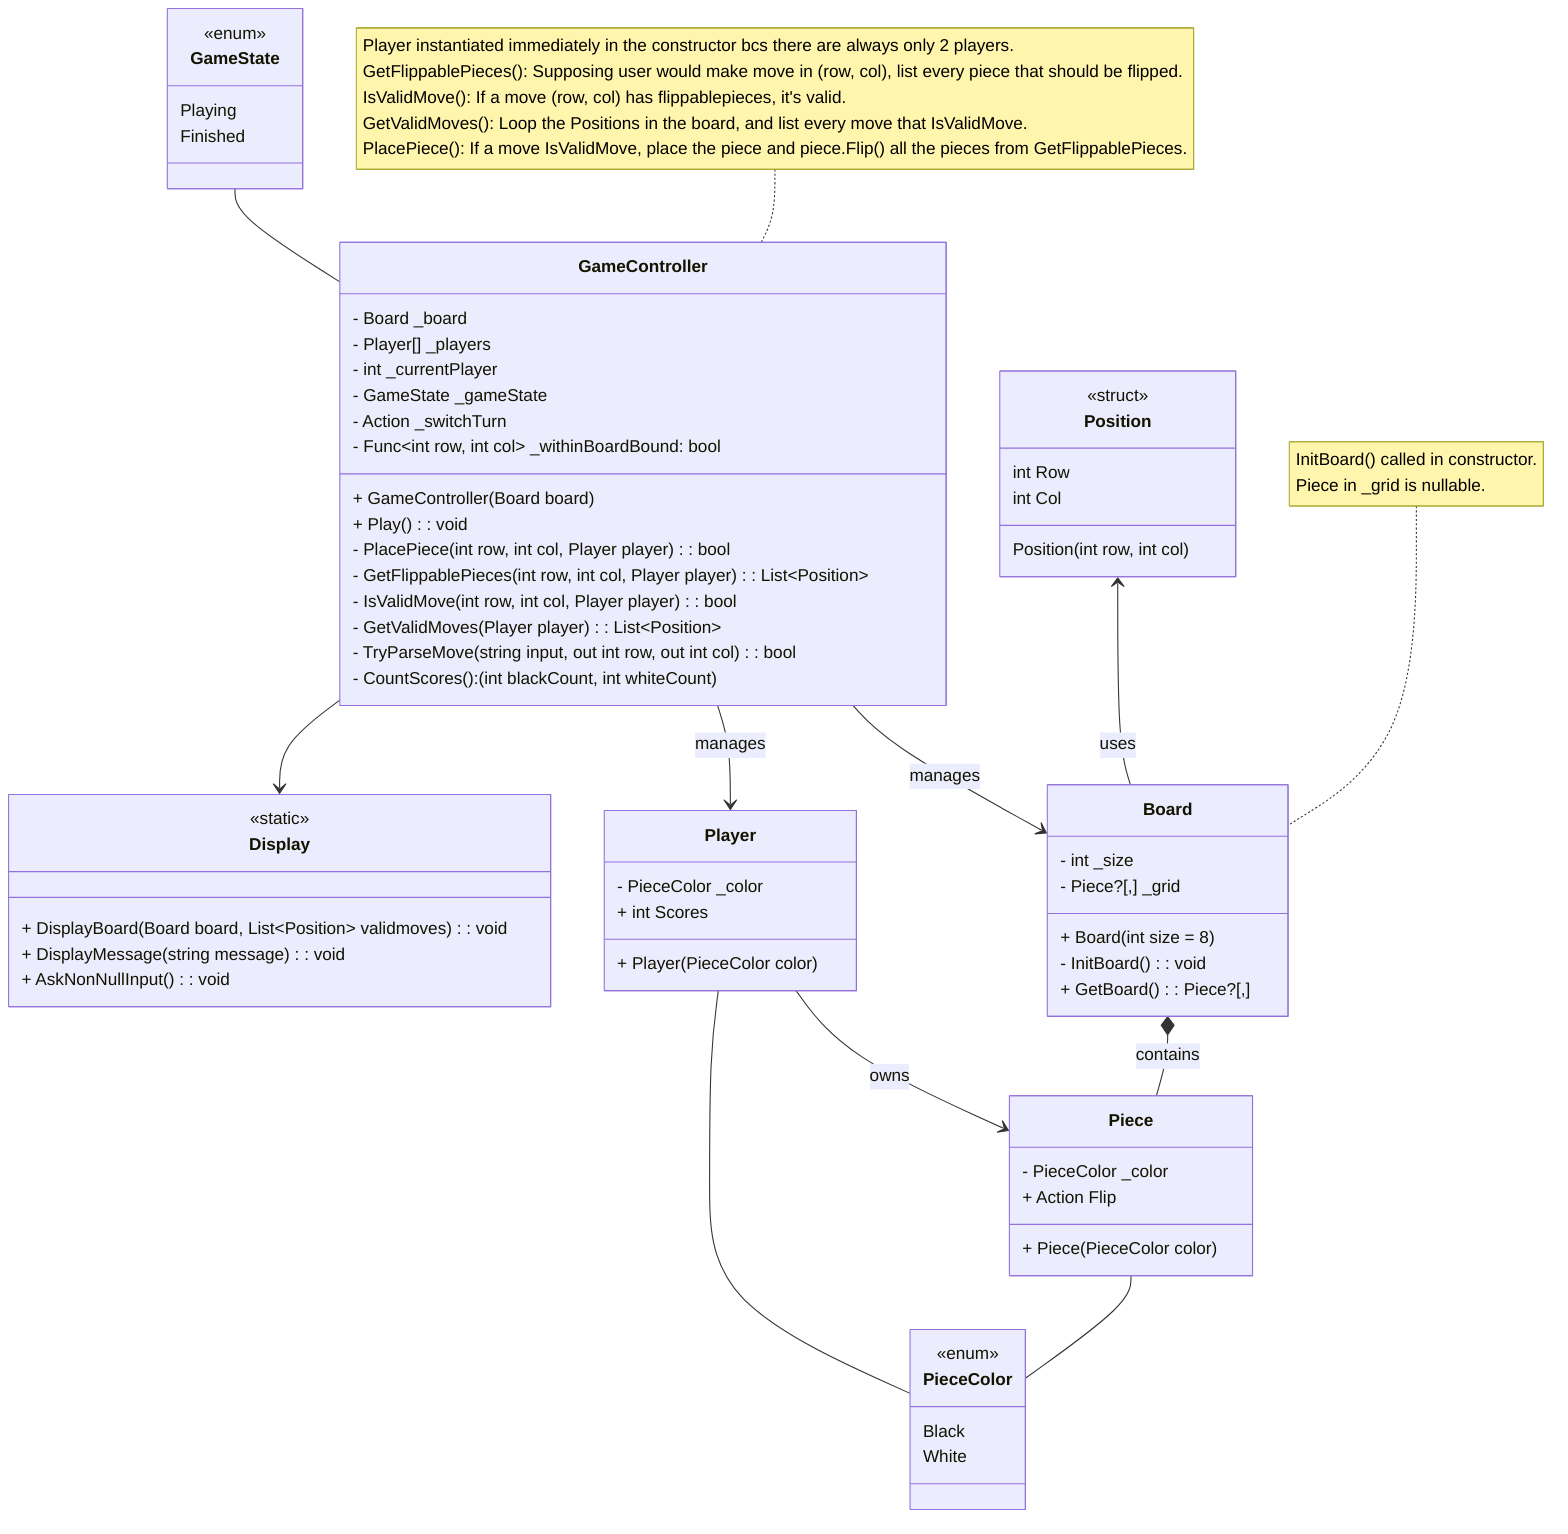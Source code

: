 classDiagram
    GameController --> Board : manages
    GameController --> Player : manages
    GameState -- GameController
    GameController --> Display
    Board *-- Piece : contains
    Position <-- Board : uses
    Player --> Piece : owns
    Player -- PieceColor
    Piece -- PieceColor

    class Display {
        <<static>>
        + DisplayBoard(Board board, List~Position~ validmoves): void
        + DisplayMessage(string message): void
        + AskNonNullInput( ): void
    }

    class GameController {
        - Board _board
        - Player[] _players
        - int _currentPlayer
        - GameState _gameState
        - Action _switchTurn
        - Func~int row, int col~ _withinBoardBound: bool
        + GameController(Board board)
        + Play(): void
        - PlacePiece(int row, int col, Player player): bool
        - GetFlippablePieces(int row, int col, Player player): List~Position~
        - IsValidMove(int row, int col, Player player): bool
        - GetValidMoves(Player player): List~Position~
        - TryParseMove(string input, out int row, out int col): bool
        - CountScores(): (int blackCount, int whiteCount)
    }
    note for GameController "Player instantiated immediately in the constructor bcs there are always only 2 players.
    GetFlippablePieces(): Supposing user would make move in (row, col), list every piece that should be flipped.
    IsValidMove(): If a move (row, col) has flippablepieces, it's valid.
    GetValidMoves(): Loop the Positions in the board, and list every move that IsValidMove.
    PlacePiece(): If a move IsValidMove, place the piece and piece.Flip() all the pieces from GetFlippablePieces.
    "

    class Board {
        - int _size
        - Piece?[,] _grid
        + Board(int size = 8)
        - InitBoard(): void
        + GetBoard(): Piece?[,]
    }
    note for Board "InitBoard() called in constructor.
    Piece in _grid is nullable."

    class Piece {
        - PieceColor _color
        + Action Flip
        + Piece(PieceColor color)
    }

    class Player {
        - PieceColor _color
        + int Scores
        + Player(PieceColor color)
    }

    class Position {
        <<struct>>
        int Row
        int Col
        Position(int row, int col)
    }

    class PieceColor {
        <<enum>>
        Black
        White
    }
    %% Black marked with X, White marked with O

    class GameState {
        <<enum>>
        Playing
        Finished
    }


%% Rules:

%% 2 players (Black & White), on 8x8 board.

%% Initial board: 4 pieces at the center with this configuration:
%% W B
%% B W

%% Black moves first.

%% Black (White) place a black (white) piece on the board, 
%% in such a way that there is at least one straight 
%% (horizontal, vertical, or diagonal) occupied line 
%% between the new piece and another black (white) piece, 
%% with one or more contiguous white (black) pieces between them.

%% After placing the piece, 
%% Black (White) flips all white pieces lying on a straight line
%% between the new piece and any existing black (white) pieces.

%% All flipped pieces are now black (white).

%% Players alternate taking turns.

%% If a player does not have any valid moves,
%% play passes back to the other player.

%% When neither player can move, the game ends.

%% A game of Othello may end before the board is completely filled.

%% The player with the most pieces on the board at the end of the game wins.

%% If both players have the same number of pieces, then the game is a draw.